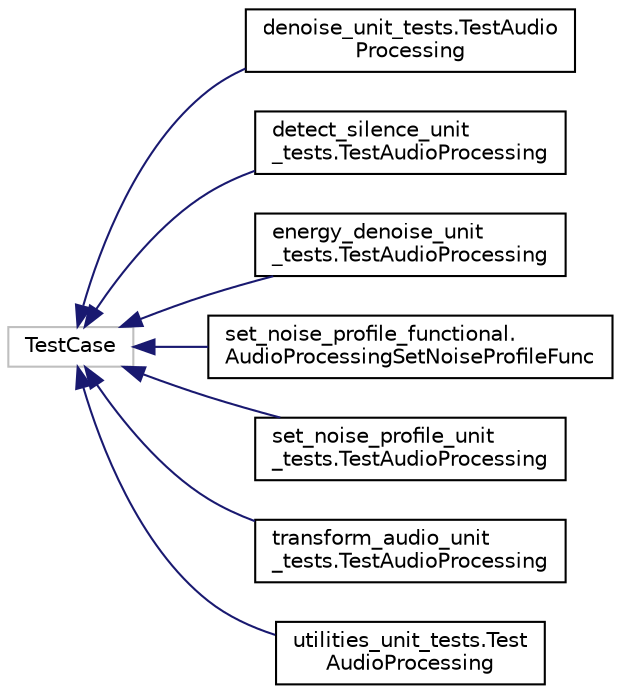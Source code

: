 digraph "Graphical Class Hierarchy"
{
  edge [fontname="Helvetica",fontsize="10",labelfontname="Helvetica",labelfontsize="10"];
  node [fontname="Helvetica",fontsize="10",shape=record];
  rankdir="LR";
  Node1 [label="TestCase",height=0.2,width=0.4,color="grey75", fillcolor="white", style="filled"];
  Node1 -> Node2 [dir="back",color="midnightblue",fontsize="10",style="solid",fontname="Helvetica"];
  Node2 [label="denoise_unit_tests.TestAudio\lProcessing",height=0.2,width=0.4,color="black", fillcolor="white", style="filled",URL="$classdenoise__unit__tests_1_1TestAudioProcessing.html"];
  Node1 -> Node3 [dir="back",color="midnightblue",fontsize="10",style="solid",fontname="Helvetica"];
  Node3 [label="detect_silence_unit\l_tests.TestAudioProcessing",height=0.2,width=0.4,color="black", fillcolor="white", style="filled",URL="$classdetect__silence__unit__tests_1_1TestAudioProcessing.html"];
  Node1 -> Node4 [dir="back",color="midnightblue",fontsize="10",style="solid",fontname="Helvetica"];
  Node4 [label="energy_denoise_unit\l_tests.TestAudioProcessing",height=0.2,width=0.4,color="black", fillcolor="white", style="filled",URL="$classenergy__denoise__unit__tests_1_1TestAudioProcessing.html"];
  Node1 -> Node5 [dir="back",color="midnightblue",fontsize="10",style="solid",fontname="Helvetica"];
  Node5 [label="set_noise_profile_functional.\lAudioProcessingSetNoiseProfileFunc",height=0.2,width=0.4,color="black", fillcolor="white", style="filled",URL="$classset__noise__profile__functional_1_1AudioProcessingSetNoiseProfileFunc.html"];
  Node1 -> Node6 [dir="back",color="midnightblue",fontsize="10",style="solid",fontname="Helvetica"];
  Node6 [label="set_noise_profile_unit\l_tests.TestAudioProcessing",height=0.2,width=0.4,color="black", fillcolor="white", style="filled",URL="$classset__noise__profile__unit__tests_1_1TestAudioProcessing.html"];
  Node1 -> Node7 [dir="back",color="midnightblue",fontsize="10",style="solid",fontname="Helvetica"];
  Node7 [label="transform_audio_unit\l_tests.TestAudioProcessing",height=0.2,width=0.4,color="black", fillcolor="white", style="filled",URL="$classtransform__audio__unit__tests_1_1TestAudioProcessing.html"];
  Node1 -> Node8 [dir="back",color="midnightblue",fontsize="10",style="solid",fontname="Helvetica"];
  Node8 [label="utilities_unit_tests.Test\lAudioProcessing",height=0.2,width=0.4,color="black", fillcolor="white", style="filled",URL="$classutilities__unit__tests_1_1TestAudioProcessing.html"];
}
